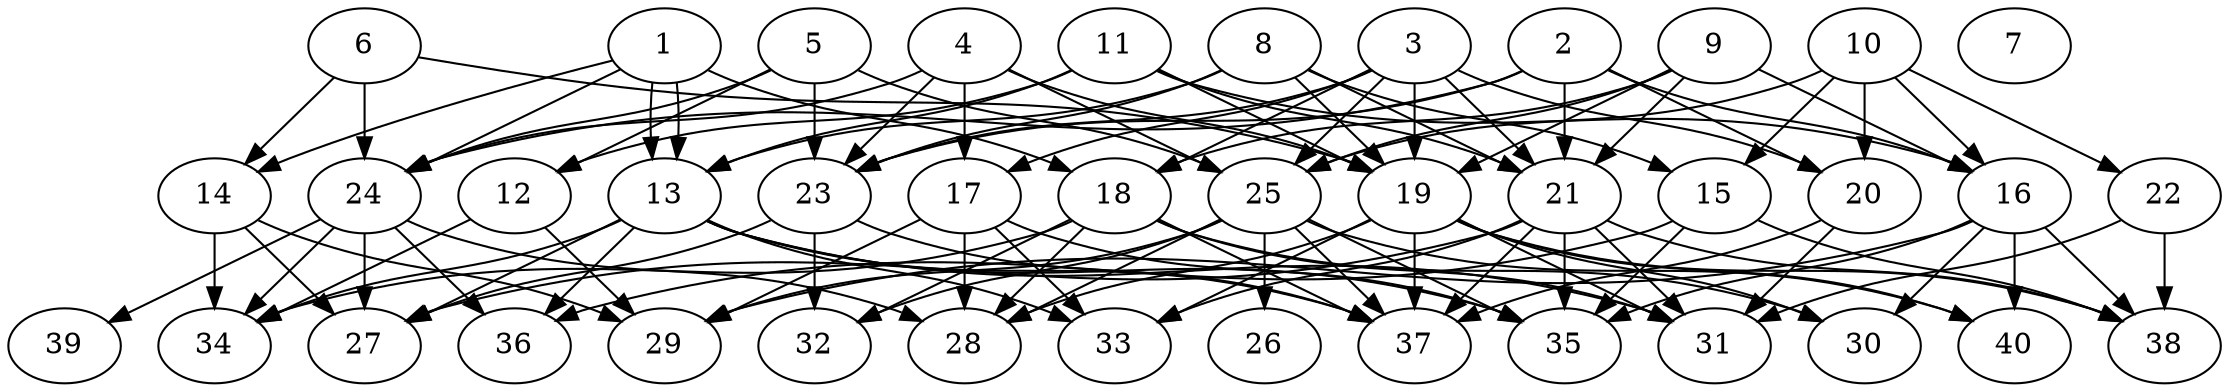// DAG automatically generated by daggen at Thu Oct  3 14:06:49 2019
// ./daggen --dot -n 40 --ccr 0.4 --fat 0.7 --regular 0.7 --density 0.5 --mindata 5242880 --maxdata 52428800 
digraph G {
  1 [size="24040960", alpha="0.00", expect_size="9616384"] 
  1 -> 13 [size ="9616384"]
  1 -> 13 [size ="9616384"]
  1 -> 14 [size ="9616384"]
  1 -> 18 [size ="9616384"]
  1 -> 24 [size ="9616384"]
  2 [size="18787840", alpha="0.20", expect_size="7515136"] 
  2 -> 16 [size ="7515136"]
  2 -> 20 [size ="7515136"]
  2 -> 21 [size ="7515136"]
  2 -> 23 [size ="7515136"]
  2 -> 24 [size ="7515136"]
  3 [size="15518720", alpha="0.19", expect_size="6207488"] 
  3 -> 17 [size ="6207488"]
  3 -> 18 [size ="6207488"]
  3 -> 19 [size ="6207488"]
  3 -> 20 [size ="6207488"]
  3 -> 21 [size ="6207488"]
  3 -> 23 [size ="6207488"]
  3 -> 25 [size ="6207488"]
  4 [size="71111680", alpha="0.14", expect_size="28444672"] 
  4 -> 17 [size ="28444672"]
  4 -> 19 [size ="28444672"]
  4 -> 23 [size ="28444672"]
  4 -> 24 [size ="28444672"]
  4 -> 25 [size ="28444672"]
  5 [size="115056640", alpha="0.09", expect_size="46022656"] 
  5 -> 12 [size ="46022656"]
  5 -> 23 [size ="46022656"]
  5 -> 24 [size ="46022656"]
  5 -> 25 [size ="46022656"]
  6 [size="88330240", alpha="0.11", expect_size="35332096"] 
  6 -> 14 [size ="35332096"]
  6 -> 19 [size ="35332096"]
  6 -> 24 [size ="35332096"]
  7 [size="101893120", alpha="0.18", expect_size="40757248"] 
  8 [size="126359040", alpha="0.17", expect_size="50543616"] 
  8 -> 13 [size ="50543616"]
  8 -> 15 [size ="50543616"]
  8 -> 19 [size ="50543616"]
  8 -> 21 [size ="50543616"]
  8 -> 23 [size ="50543616"]
  9 [size="14080000", alpha="0.17", expect_size="5632000"] 
  9 -> 16 [size ="5632000"]
  9 -> 18 [size ="5632000"]
  9 -> 19 [size ="5632000"]
  9 -> 21 [size ="5632000"]
  9 -> 25 [size ="5632000"]
  10 [size="91274240", alpha="0.12", expect_size="36509696"] 
  10 -> 15 [size ="36509696"]
  10 -> 16 [size ="36509696"]
  10 -> 20 [size ="36509696"]
  10 -> 22 [size ="36509696"]
  10 -> 25 [size ="36509696"]
  11 [size="76720640", alpha="0.14", expect_size="30688256"] 
  11 -> 12 [size ="30688256"]
  11 -> 13 [size ="30688256"]
  11 -> 16 [size ="30688256"]
  11 -> 19 [size ="30688256"]
  11 -> 21 [size ="30688256"]
  12 [size="79098880", alpha="0.18", expect_size="31639552"] 
  12 -> 29 [size ="31639552"]
  12 -> 34 [size ="31639552"]
  13 [size="78210560", alpha="0.09", expect_size="31284224"] 
  13 -> 27 [size ="31284224"]
  13 -> 31 [size ="31284224"]
  13 -> 33 [size ="31284224"]
  13 -> 34 [size ="31284224"]
  13 -> 35 [size ="31284224"]
  13 -> 36 [size ="31284224"]
  13 -> 37 [size ="31284224"]
  14 [size="71649280", alpha="0.11", expect_size="28659712"] 
  14 -> 27 [size ="28659712"]
  14 -> 29 [size ="28659712"]
  14 -> 34 [size ="28659712"]
  15 [size="35627520", alpha="0.01", expect_size="14251008"] 
  15 -> 35 [size ="14251008"]
  15 -> 36 [size ="14251008"]
  15 -> 38 [size ="14251008"]
  16 [size="90713600", alpha="0.10", expect_size="36285440"] 
  16 -> 29 [size ="36285440"]
  16 -> 30 [size ="36285440"]
  16 -> 35 [size ="36285440"]
  16 -> 38 [size ="36285440"]
  16 -> 40 [size ="36285440"]
  17 [size="39150080", alpha="0.18", expect_size="15660032"] 
  17 -> 28 [size ="15660032"]
  17 -> 29 [size ="15660032"]
  17 -> 33 [size ="15660032"]
  17 -> 35 [size ="15660032"]
  18 [size="29283840", alpha="0.08", expect_size="11713536"] 
  18 -> 28 [size ="11713536"]
  18 -> 30 [size ="11713536"]
  18 -> 31 [size ="11713536"]
  18 -> 32 [size ="11713536"]
  18 -> 34 [size ="11713536"]
  18 -> 37 [size ="11713536"]
  19 [size="130508800", alpha="0.08", expect_size="52203520"] 
  19 -> 28 [size ="52203520"]
  19 -> 30 [size ="52203520"]
  19 -> 31 [size ="52203520"]
  19 -> 33 [size ="52203520"]
  19 -> 37 [size ="52203520"]
  19 -> 38 [size ="52203520"]
  19 -> 40 [size ="52203520"]
  20 [size="111918080", alpha="0.13", expect_size="44767232"] 
  20 -> 31 [size ="44767232"]
  20 -> 37 [size ="44767232"]
  21 [size="63083520", alpha="0.01", expect_size="25233408"] 
  21 -> 27 [size ="25233408"]
  21 -> 31 [size ="25233408"]
  21 -> 33 [size ="25233408"]
  21 -> 35 [size ="25233408"]
  21 -> 37 [size ="25233408"]
  21 -> 38 [size ="25233408"]
  22 [size="29752320", alpha="0.09", expect_size="11900928"] 
  22 -> 31 [size ="11900928"]
  22 -> 38 [size ="11900928"]
  23 [size="15216640", alpha="0.18", expect_size="6086656"] 
  23 -> 27 [size ="6086656"]
  23 -> 32 [size ="6086656"]
  23 -> 37 [size ="6086656"]
  24 [size="69862400", alpha="0.16", expect_size="27944960"] 
  24 -> 27 [size ="27944960"]
  24 -> 28 [size ="27944960"]
  24 -> 34 [size ="27944960"]
  24 -> 36 [size ="27944960"]
  24 -> 39 [size ="27944960"]
  25 [size="17287680", alpha="0.12", expect_size="6915072"] 
  25 -> 26 [size ="6915072"]
  25 -> 28 [size ="6915072"]
  25 -> 29 [size ="6915072"]
  25 -> 32 [size ="6915072"]
  25 -> 35 [size ="6915072"]
  25 -> 37 [size ="6915072"]
  25 -> 40 [size ="6915072"]
  26 [size="21135360", alpha="0.01", expect_size="8454144"] 
  27 [size="79367680", alpha="0.05", expect_size="31747072"] 
  28 [size="67240960", alpha="0.08", expect_size="26896384"] 
  29 [size="114703360", alpha="0.11", expect_size="45881344"] 
  30 [size="42270720", alpha="0.07", expect_size="16908288"] 
  31 [size="120583680", alpha="0.14", expect_size="48233472"] 
  32 [size="124643840", alpha="0.12", expect_size="49857536"] 
  33 [size="60134400", alpha="0.02", expect_size="24053760"] 
  34 [size="47434240", alpha="0.01", expect_size="18973696"] 
  35 [size="26583040", alpha="0.04", expect_size="10633216"] 
  36 [size="99532800", alpha="0.00", expect_size="39813120"] 
  37 [size="105576960", alpha="0.01", expect_size="42230784"] 
  38 [size="15539200", alpha="0.04", expect_size="6215680"] 
  39 [size="60636160", alpha="0.08", expect_size="24254464"] 
  40 [size="123880960", alpha="0.08", expect_size="49552384"] 
}
